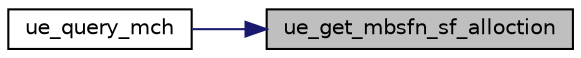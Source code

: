 digraph "ue_get_mbsfn_sf_alloction"
{
 // LATEX_PDF_SIZE
  edge [fontname="Helvetica",fontsize="10",labelfontname="Helvetica",labelfontsize="10"];
  node [fontname="Helvetica",fontsize="10",shape=record];
  rankdir="RL";
  Node1 [label="ue_get_mbsfn_sf_alloction",height=0.2,width=0.4,color="black", fillcolor="grey75", style="filled", fontcolor="black",tooltip="check the mapping between sf allocation and sync area, Currently only supports 1:1 mapping"];
  Node1 -> Node2 [dir="back",color="midnightblue",fontsize="10",style="solid",fontname="Helvetica"];
  Node2 [label="ue_query_mch",height=0.2,width=0.4,color="black", fillcolor="white", style="filled",URL="$group____mac.html#gaf460395da7e59567f16c1418ff01397e",tooltip=" "];
}
